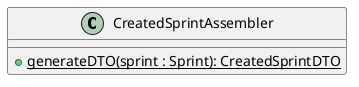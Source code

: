 @startuml
'Attribute syntax: <visibility> <name> : <type> <multiplicity> = <default>
'Method syntax: <visibility> <name (parameter-list)> : <return-type> - For simplicity the type of the parameter-list is not specified

class CreatedSprintAssembler{
    + generateDTO(sprint : Sprint): CreatedSprintDTO {static}

}

@enduml